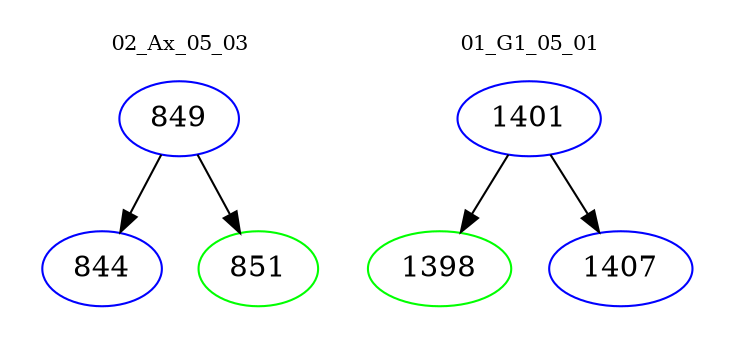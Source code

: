 digraph{
subgraph cluster_0 {
color = white
label = "02_Ax_05_03";
fontsize=10;
T0_849 [label="849", color="blue"]
T0_849 -> T0_844 [color="black"]
T0_844 [label="844", color="blue"]
T0_849 -> T0_851 [color="black"]
T0_851 [label="851", color="green"]
}
subgraph cluster_1 {
color = white
label = "01_G1_05_01";
fontsize=10;
T1_1401 [label="1401", color="blue"]
T1_1401 -> T1_1398 [color="black"]
T1_1398 [label="1398", color="green"]
T1_1401 -> T1_1407 [color="black"]
T1_1407 [label="1407", color="blue"]
}
}

